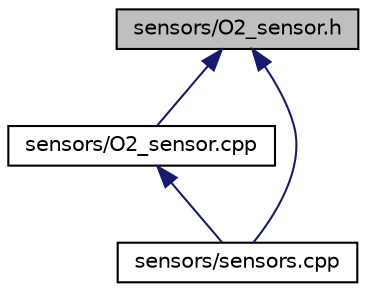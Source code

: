 digraph "sensors/O2_sensor.h"
{
  edge [fontname="Helvetica",fontsize="10",labelfontname="Helvetica",labelfontsize="10"];
  node [fontname="Helvetica",fontsize="10",shape=record];
  Node6 [label="sensors/O2_sensor.h",height=0.2,width=0.4,color="black", fillcolor="grey75", style="filled", fontcolor="black"];
  Node6 -> Node7 [dir="back",color="midnightblue",fontsize="10",style="solid",fontname="Helvetica"];
  Node7 [label="sensors/O2_sensor.cpp",height=0.2,width=0.4,color="black", fillcolor="white", style="filled",URL="$_o2__sensor_8cpp.html",tooltip="O2 sensor module. "];
  Node7 -> Node8 [dir="back",color="midnightblue",fontsize="10",style="solid",fontname="Helvetica"];
  Node8 [label="sensors/sensors.cpp",height=0.2,width=0.4,color="black", fillcolor="white", style="filled",URL="$sensors_8cpp.html",tooltip="Base class for all sensor types. "];
  Node6 -> Node8 [dir="back",color="midnightblue",fontsize="10",style="solid",fontname="Helvetica"];
}
